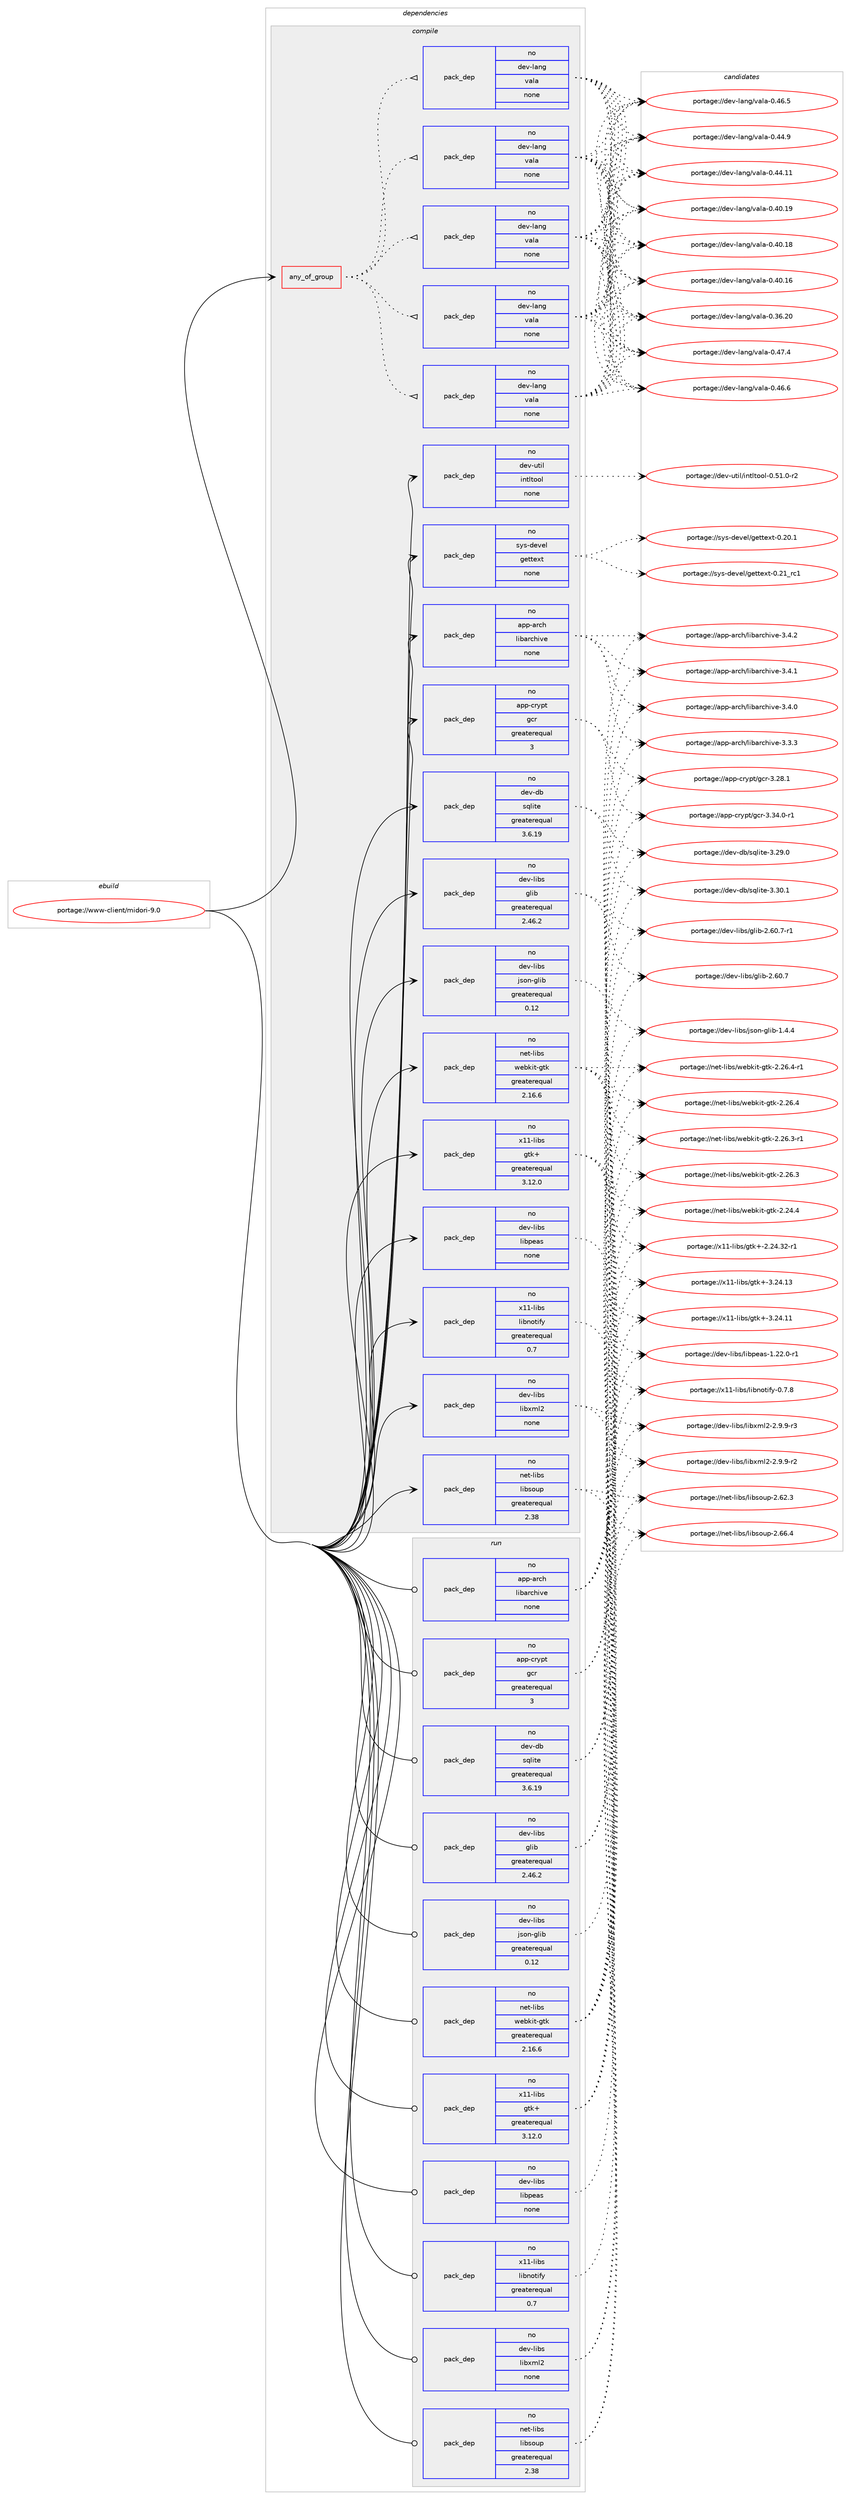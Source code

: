 digraph prolog {

# *************
# Graph options
# *************

newrank=true;
concentrate=true;
compound=true;
graph [rankdir=LR,fontname=Helvetica,fontsize=10,ranksep=1.5];#, ranksep=2.5, nodesep=0.2];
edge  [arrowhead=vee];
node  [fontname=Helvetica,fontsize=10];

# **********
# The ebuild
# **********

subgraph cluster_leftcol {
color=gray;
rank=same;
label=<<i>ebuild</i>>;
id [label="portage://www-client/midori-9.0", color=red, width=4, href="../www-client/midori-9.0.svg"];
}

# ****************
# The dependencies
# ****************

subgraph cluster_midcol {
color=gray;
label=<<i>dependencies</i>>;
subgraph cluster_compile {
fillcolor="#eeeeee";
style=filled;
label=<<i>compile</i>>;
subgraph any504 {
dependency29222 [label=<<TABLE BORDER="0" CELLBORDER="1" CELLSPACING="0" CELLPADDING="4"><TR><TD CELLPADDING="10">any_of_group</TD></TR></TABLE>>, shape=none, color=red];subgraph pack23712 {
dependency29223 [label=<<TABLE BORDER="0" CELLBORDER="1" CELLSPACING="0" CELLPADDING="4" WIDTH="220"><TR><TD ROWSPAN="6" CELLPADDING="30">pack_dep</TD></TR><TR><TD WIDTH="110">no</TD></TR><TR><TD>dev-lang</TD></TR><TR><TD>vala</TD></TR><TR><TD>none</TD></TR><TR><TD></TD></TR></TABLE>>, shape=none, color=blue];
}
dependency29222:e -> dependency29223:w [weight=20,style="dotted",arrowhead="oinv"];
subgraph pack23713 {
dependency29224 [label=<<TABLE BORDER="0" CELLBORDER="1" CELLSPACING="0" CELLPADDING="4" WIDTH="220"><TR><TD ROWSPAN="6" CELLPADDING="30">pack_dep</TD></TR><TR><TD WIDTH="110">no</TD></TR><TR><TD>dev-lang</TD></TR><TR><TD>vala</TD></TR><TR><TD>none</TD></TR><TR><TD></TD></TR></TABLE>>, shape=none, color=blue];
}
dependency29222:e -> dependency29224:w [weight=20,style="dotted",arrowhead="oinv"];
subgraph pack23714 {
dependency29225 [label=<<TABLE BORDER="0" CELLBORDER="1" CELLSPACING="0" CELLPADDING="4" WIDTH="220"><TR><TD ROWSPAN="6" CELLPADDING="30">pack_dep</TD></TR><TR><TD WIDTH="110">no</TD></TR><TR><TD>dev-lang</TD></TR><TR><TD>vala</TD></TR><TR><TD>none</TD></TR><TR><TD></TD></TR></TABLE>>, shape=none, color=blue];
}
dependency29222:e -> dependency29225:w [weight=20,style="dotted",arrowhead="oinv"];
subgraph pack23715 {
dependency29226 [label=<<TABLE BORDER="0" CELLBORDER="1" CELLSPACING="0" CELLPADDING="4" WIDTH="220"><TR><TD ROWSPAN="6" CELLPADDING="30">pack_dep</TD></TR><TR><TD WIDTH="110">no</TD></TR><TR><TD>dev-lang</TD></TR><TR><TD>vala</TD></TR><TR><TD>none</TD></TR><TR><TD></TD></TR></TABLE>>, shape=none, color=blue];
}
dependency29222:e -> dependency29226:w [weight=20,style="dotted",arrowhead="oinv"];
subgraph pack23716 {
dependency29227 [label=<<TABLE BORDER="0" CELLBORDER="1" CELLSPACING="0" CELLPADDING="4" WIDTH="220"><TR><TD ROWSPAN="6" CELLPADDING="30">pack_dep</TD></TR><TR><TD WIDTH="110">no</TD></TR><TR><TD>dev-lang</TD></TR><TR><TD>vala</TD></TR><TR><TD>none</TD></TR><TR><TD></TD></TR></TABLE>>, shape=none, color=blue];
}
dependency29222:e -> dependency29227:w [weight=20,style="dotted",arrowhead="oinv"];
}
id:e -> dependency29222:w [weight=20,style="solid",arrowhead="vee"];
subgraph pack23717 {
dependency29228 [label=<<TABLE BORDER="0" CELLBORDER="1" CELLSPACING="0" CELLPADDING="4" WIDTH="220"><TR><TD ROWSPAN="6" CELLPADDING="30">pack_dep</TD></TR><TR><TD WIDTH="110">no</TD></TR><TR><TD>app-arch</TD></TR><TR><TD>libarchive</TD></TR><TR><TD>none</TD></TR><TR><TD></TD></TR></TABLE>>, shape=none, color=blue];
}
id:e -> dependency29228:w [weight=20,style="solid",arrowhead="vee"];
subgraph pack23718 {
dependency29229 [label=<<TABLE BORDER="0" CELLBORDER="1" CELLSPACING="0" CELLPADDING="4" WIDTH="220"><TR><TD ROWSPAN="6" CELLPADDING="30">pack_dep</TD></TR><TR><TD WIDTH="110">no</TD></TR><TR><TD>app-crypt</TD></TR><TR><TD>gcr</TD></TR><TR><TD>greaterequal</TD></TR><TR><TD>3</TD></TR></TABLE>>, shape=none, color=blue];
}
id:e -> dependency29229:w [weight=20,style="solid",arrowhead="vee"];
subgraph pack23719 {
dependency29230 [label=<<TABLE BORDER="0" CELLBORDER="1" CELLSPACING="0" CELLPADDING="4" WIDTH="220"><TR><TD ROWSPAN="6" CELLPADDING="30">pack_dep</TD></TR><TR><TD WIDTH="110">no</TD></TR><TR><TD>dev-db</TD></TR><TR><TD>sqlite</TD></TR><TR><TD>greaterequal</TD></TR><TR><TD>3.6.19</TD></TR></TABLE>>, shape=none, color=blue];
}
id:e -> dependency29230:w [weight=20,style="solid",arrowhead="vee"];
subgraph pack23720 {
dependency29231 [label=<<TABLE BORDER="0" CELLBORDER="1" CELLSPACING="0" CELLPADDING="4" WIDTH="220"><TR><TD ROWSPAN="6" CELLPADDING="30">pack_dep</TD></TR><TR><TD WIDTH="110">no</TD></TR><TR><TD>dev-libs</TD></TR><TR><TD>glib</TD></TR><TR><TD>greaterequal</TD></TR><TR><TD>2.46.2</TD></TR></TABLE>>, shape=none, color=blue];
}
id:e -> dependency29231:w [weight=20,style="solid",arrowhead="vee"];
subgraph pack23721 {
dependency29232 [label=<<TABLE BORDER="0" CELLBORDER="1" CELLSPACING="0" CELLPADDING="4" WIDTH="220"><TR><TD ROWSPAN="6" CELLPADDING="30">pack_dep</TD></TR><TR><TD WIDTH="110">no</TD></TR><TR><TD>dev-libs</TD></TR><TR><TD>json-glib</TD></TR><TR><TD>greaterequal</TD></TR><TR><TD>0.12</TD></TR></TABLE>>, shape=none, color=blue];
}
id:e -> dependency29232:w [weight=20,style="solid",arrowhead="vee"];
subgraph pack23722 {
dependency29233 [label=<<TABLE BORDER="0" CELLBORDER="1" CELLSPACING="0" CELLPADDING="4" WIDTH="220"><TR><TD ROWSPAN="6" CELLPADDING="30">pack_dep</TD></TR><TR><TD WIDTH="110">no</TD></TR><TR><TD>dev-libs</TD></TR><TR><TD>libpeas</TD></TR><TR><TD>none</TD></TR><TR><TD></TD></TR></TABLE>>, shape=none, color=blue];
}
id:e -> dependency29233:w [weight=20,style="solid",arrowhead="vee"];
subgraph pack23723 {
dependency29234 [label=<<TABLE BORDER="0" CELLBORDER="1" CELLSPACING="0" CELLPADDING="4" WIDTH="220"><TR><TD ROWSPAN="6" CELLPADDING="30">pack_dep</TD></TR><TR><TD WIDTH="110">no</TD></TR><TR><TD>dev-libs</TD></TR><TR><TD>libxml2</TD></TR><TR><TD>none</TD></TR><TR><TD></TD></TR></TABLE>>, shape=none, color=blue];
}
id:e -> dependency29234:w [weight=20,style="solid",arrowhead="vee"];
subgraph pack23724 {
dependency29235 [label=<<TABLE BORDER="0" CELLBORDER="1" CELLSPACING="0" CELLPADDING="4" WIDTH="220"><TR><TD ROWSPAN="6" CELLPADDING="30">pack_dep</TD></TR><TR><TD WIDTH="110">no</TD></TR><TR><TD>dev-util</TD></TR><TR><TD>intltool</TD></TR><TR><TD>none</TD></TR><TR><TD></TD></TR></TABLE>>, shape=none, color=blue];
}
id:e -> dependency29235:w [weight=20,style="solid",arrowhead="vee"];
subgraph pack23725 {
dependency29236 [label=<<TABLE BORDER="0" CELLBORDER="1" CELLSPACING="0" CELLPADDING="4" WIDTH="220"><TR><TD ROWSPAN="6" CELLPADDING="30">pack_dep</TD></TR><TR><TD WIDTH="110">no</TD></TR><TR><TD>net-libs</TD></TR><TR><TD>libsoup</TD></TR><TR><TD>greaterequal</TD></TR><TR><TD>2.38</TD></TR></TABLE>>, shape=none, color=blue];
}
id:e -> dependency29236:w [weight=20,style="solid",arrowhead="vee"];
subgraph pack23726 {
dependency29237 [label=<<TABLE BORDER="0" CELLBORDER="1" CELLSPACING="0" CELLPADDING="4" WIDTH="220"><TR><TD ROWSPAN="6" CELLPADDING="30">pack_dep</TD></TR><TR><TD WIDTH="110">no</TD></TR><TR><TD>net-libs</TD></TR><TR><TD>webkit-gtk</TD></TR><TR><TD>greaterequal</TD></TR><TR><TD>2.16.6</TD></TR></TABLE>>, shape=none, color=blue];
}
id:e -> dependency29237:w [weight=20,style="solid",arrowhead="vee"];
subgraph pack23727 {
dependency29238 [label=<<TABLE BORDER="0" CELLBORDER="1" CELLSPACING="0" CELLPADDING="4" WIDTH="220"><TR><TD ROWSPAN="6" CELLPADDING="30">pack_dep</TD></TR><TR><TD WIDTH="110">no</TD></TR><TR><TD>sys-devel</TD></TR><TR><TD>gettext</TD></TR><TR><TD>none</TD></TR><TR><TD></TD></TR></TABLE>>, shape=none, color=blue];
}
id:e -> dependency29238:w [weight=20,style="solid",arrowhead="vee"];
subgraph pack23728 {
dependency29239 [label=<<TABLE BORDER="0" CELLBORDER="1" CELLSPACING="0" CELLPADDING="4" WIDTH="220"><TR><TD ROWSPAN="6" CELLPADDING="30">pack_dep</TD></TR><TR><TD WIDTH="110">no</TD></TR><TR><TD>x11-libs</TD></TR><TR><TD>gtk+</TD></TR><TR><TD>greaterequal</TD></TR><TR><TD>3.12.0</TD></TR></TABLE>>, shape=none, color=blue];
}
id:e -> dependency29239:w [weight=20,style="solid",arrowhead="vee"];
subgraph pack23729 {
dependency29240 [label=<<TABLE BORDER="0" CELLBORDER="1" CELLSPACING="0" CELLPADDING="4" WIDTH="220"><TR><TD ROWSPAN="6" CELLPADDING="30">pack_dep</TD></TR><TR><TD WIDTH="110">no</TD></TR><TR><TD>x11-libs</TD></TR><TR><TD>libnotify</TD></TR><TR><TD>greaterequal</TD></TR><TR><TD>0.7</TD></TR></TABLE>>, shape=none, color=blue];
}
id:e -> dependency29240:w [weight=20,style="solid",arrowhead="vee"];
}
subgraph cluster_compileandrun {
fillcolor="#eeeeee";
style=filled;
label=<<i>compile and run</i>>;
}
subgraph cluster_run {
fillcolor="#eeeeee";
style=filled;
label=<<i>run</i>>;
subgraph pack23730 {
dependency29241 [label=<<TABLE BORDER="0" CELLBORDER="1" CELLSPACING="0" CELLPADDING="4" WIDTH="220"><TR><TD ROWSPAN="6" CELLPADDING="30">pack_dep</TD></TR><TR><TD WIDTH="110">no</TD></TR><TR><TD>app-arch</TD></TR><TR><TD>libarchive</TD></TR><TR><TD>none</TD></TR><TR><TD></TD></TR></TABLE>>, shape=none, color=blue];
}
id:e -> dependency29241:w [weight=20,style="solid",arrowhead="odot"];
subgraph pack23731 {
dependency29242 [label=<<TABLE BORDER="0" CELLBORDER="1" CELLSPACING="0" CELLPADDING="4" WIDTH="220"><TR><TD ROWSPAN="6" CELLPADDING="30">pack_dep</TD></TR><TR><TD WIDTH="110">no</TD></TR><TR><TD>app-crypt</TD></TR><TR><TD>gcr</TD></TR><TR><TD>greaterequal</TD></TR><TR><TD>3</TD></TR></TABLE>>, shape=none, color=blue];
}
id:e -> dependency29242:w [weight=20,style="solid",arrowhead="odot"];
subgraph pack23732 {
dependency29243 [label=<<TABLE BORDER="0" CELLBORDER="1" CELLSPACING="0" CELLPADDING="4" WIDTH="220"><TR><TD ROWSPAN="6" CELLPADDING="30">pack_dep</TD></TR><TR><TD WIDTH="110">no</TD></TR><TR><TD>dev-db</TD></TR><TR><TD>sqlite</TD></TR><TR><TD>greaterequal</TD></TR><TR><TD>3.6.19</TD></TR></TABLE>>, shape=none, color=blue];
}
id:e -> dependency29243:w [weight=20,style="solid",arrowhead="odot"];
subgraph pack23733 {
dependency29244 [label=<<TABLE BORDER="0" CELLBORDER="1" CELLSPACING="0" CELLPADDING="4" WIDTH="220"><TR><TD ROWSPAN="6" CELLPADDING="30">pack_dep</TD></TR><TR><TD WIDTH="110">no</TD></TR><TR><TD>dev-libs</TD></TR><TR><TD>glib</TD></TR><TR><TD>greaterequal</TD></TR><TR><TD>2.46.2</TD></TR></TABLE>>, shape=none, color=blue];
}
id:e -> dependency29244:w [weight=20,style="solid",arrowhead="odot"];
subgraph pack23734 {
dependency29245 [label=<<TABLE BORDER="0" CELLBORDER="1" CELLSPACING="0" CELLPADDING="4" WIDTH="220"><TR><TD ROWSPAN="6" CELLPADDING="30">pack_dep</TD></TR><TR><TD WIDTH="110">no</TD></TR><TR><TD>dev-libs</TD></TR><TR><TD>json-glib</TD></TR><TR><TD>greaterequal</TD></TR><TR><TD>0.12</TD></TR></TABLE>>, shape=none, color=blue];
}
id:e -> dependency29245:w [weight=20,style="solid",arrowhead="odot"];
subgraph pack23735 {
dependency29246 [label=<<TABLE BORDER="0" CELLBORDER="1" CELLSPACING="0" CELLPADDING="4" WIDTH="220"><TR><TD ROWSPAN="6" CELLPADDING="30">pack_dep</TD></TR><TR><TD WIDTH="110">no</TD></TR><TR><TD>dev-libs</TD></TR><TR><TD>libpeas</TD></TR><TR><TD>none</TD></TR><TR><TD></TD></TR></TABLE>>, shape=none, color=blue];
}
id:e -> dependency29246:w [weight=20,style="solid",arrowhead="odot"];
subgraph pack23736 {
dependency29247 [label=<<TABLE BORDER="0" CELLBORDER="1" CELLSPACING="0" CELLPADDING="4" WIDTH="220"><TR><TD ROWSPAN="6" CELLPADDING="30">pack_dep</TD></TR><TR><TD WIDTH="110">no</TD></TR><TR><TD>dev-libs</TD></TR><TR><TD>libxml2</TD></TR><TR><TD>none</TD></TR><TR><TD></TD></TR></TABLE>>, shape=none, color=blue];
}
id:e -> dependency29247:w [weight=20,style="solid",arrowhead="odot"];
subgraph pack23737 {
dependency29248 [label=<<TABLE BORDER="0" CELLBORDER="1" CELLSPACING="0" CELLPADDING="4" WIDTH="220"><TR><TD ROWSPAN="6" CELLPADDING="30">pack_dep</TD></TR><TR><TD WIDTH="110">no</TD></TR><TR><TD>net-libs</TD></TR><TR><TD>libsoup</TD></TR><TR><TD>greaterequal</TD></TR><TR><TD>2.38</TD></TR></TABLE>>, shape=none, color=blue];
}
id:e -> dependency29248:w [weight=20,style="solid",arrowhead="odot"];
subgraph pack23738 {
dependency29249 [label=<<TABLE BORDER="0" CELLBORDER="1" CELLSPACING="0" CELLPADDING="4" WIDTH="220"><TR><TD ROWSPAN="6" CELLPADDING="30">pack_dep</TD></TR><TR><TD WIDTH="110">no</TD></TR><TR><TD>net-libs</TD></TR><TR><TD>webkit-gtk</TD></TR><TR><TD>greaterequal</TD></TR><TR><TD>2.16.6</TD></TR></TABLE>>, shape=none, color=blue];
}
id:e -> dependency29249:w [weight=20,style="solid",arrowhead="odot"];
subgraph pack23739 {
dependency29250 [label=<<TABLE BORDER="0" CELLBORDER="1" CELLSPACING="0" CELLPADDING="4" WIDTH="220"><TR><TD ROWSPAN="6" CELLPADDING="30">pack_dep</TD></TR><TR><TD WIDTH="110">no</TD></TR><TR><TD>x11-libs</TD></TR><TR><TD>gtk+</TD></TR><TR><TD>greaterequal</TD></TR><TR><TD>3.12.0</TD></TR></TABLE>>, shape=none, color=blue];
}
id:e -> dependency29250:w [weight=20,style="solid",arrowhead="odot"];
subgraph pack23740 {
dependency29251 [label=<<TABLE BORDER="0" CELLBORDER="1" CELLSPACING="0" CELLPADDING="4" WIDTH="220"><TR><TD ROWSPAN="6" CELLPADDING="30">pack_dep</TD></TR><TR><TD WIDTH="110">no</TD></TR><TR><TD>x11-libs</TD></TR><TR><TD>libnotify</TD></TR><TR><TD>greaterequal</TD></TR><TR><TD>0.7</TD></TR></TABLE>>, shape=none, color=blue];
}
id:e -> dependency29251:w [weight=20,style="solid",arrowhead="odot"];
}
}

# **************
# The candidates
# **************

subgraph cluster_choices {
rank=same;
color=gray;
label=<<i>candidates</i>>;

subgraph choice23712 {
color=black;
nodesep=1;
choice100101118451089711010347118971089745484652554652 [label="portage://dev-lang/vala-0.47.4", color=red, width=4,href="../dev-lang/vala-0.47.4.svg"];
choice100101118451089711010347118971089745484652544654 [label="portage://dev-lang/vala-0.46.6", color=red, width=4,href="../dev-lang/vala-0.46.6.svg"];
choice100101118451089711010347118971089745484652544653 [label="portage://dev-lang/vala-0.46.5", color=red, width=4,href="../dev-lang/vala-0.46.5.svg"];
choice100101118451089711010347118971089745484652524657 [label="portage://dev-lang/vala-0.44.9", color=red, width=4,href="../dev-lang/vala-0.44.9.svg"];
choice10010111845108971101034711897108974548465252464949 [label="portage://dev-lang/vala-0.44.11", color=red, width=4,href="../dev-lang/vala-0.44.11.svg"];
choice10010111845108971101034711897108974548465248464957 [label="portage://dev-lang/vala-0.40.19", color=red, width=4,href="../dev-lang/vala-0.40.19.svg"];
choice10010111845108971101034711897108974548465248464956 [label="portage://dev-lang/vala-0.40.18", color=red, width=4,href="../dev-lang/vala-0.40.18.svg"];
choice10010111845108971101034711897108974548465248464954 [label="portage://dev-lang/vala-0.40.16", color=red, width=4,href="../dev-lang/vala-0.40.16.svg"];
choice10010111845108971101034711897108974548465154465048 [label="portage://dev-lang/vala-0.36.20", color=red, width=4,href="../dev-lang/vala-0.36.20.svg"];
dependency29223:e -> choice100101118451089711010347118971089745484652554652:w [style=dotted,weight="100"];
dependency29223:e -> choice100101118451089711010347118971089745484652544654:w [style=dotted,weight="100"];
dependency29223:e -> choice100101118451089711010347118971089745484652544653:w [style=dotted,weight="100"];
dependency29223:e -> choice100101118451089711010347118971089745484652524657:w [style=dotted,weight="100"];
dependency29223:e -> choice10010111845108971101034711897108974548465252464949:w [style=dotted,weight="100"];
dependency29223:e -> choice10010111845108971101034711897108974548465248464957:w [style=dotted,weight="100"];
dependency29223:e -> choice10010111845108971101034711897108974548465248464956:w [style=dotted,weight="100"];
dependency29223:e -> choice10010111845108971101034711897108974548465248464954:w [style=dotted,weight="100"];
dependency29223:e -> choice10010111845108971101034711897108974548465154465048:w [style=dotted,weight="100"];
}
subgraph choice23713 {
color=black;
nodesep=1;
choice100101118451089711010347118971089745484652554652 [label="portage://dev-lang/vala-0.47.4", color=red, width=4,href="../dev-lang/vala-0.47.4.svg"];
choice100101118451089711010347118971089745484652544654 [label="portage://dev-lang/vala-0.46.6", color=red, width=4,href="../dev-lang/vala-0.46.6.svg"];
choice100101118451089711010347118971089745484652544653 [label="portage://dev-lang/vala-0.46.5", color=red, width=4,href="../dev-lang/vala-0.46.5.svg"];
choice100101118451089711010347118971089745484652524657 [label="portage://dev-lang/vala-0.44.9", color=red, width=4,href="../dev-lang/vala-0.44.9.svg"];
choice10010111845108971101034711897108974548465252464949 [label="portage://dev-lang/vala-0.44.11", color=red, width=4,href="../dev-lang/vala-0.44.11.svg"];
choice10010111845108971101034711897108974548465248464957 [label="portage://dev-lang/vala-0.40.19", color=red, width=4,href="../dev-lang/vala-0.40.19.svg"];
choice10010111845108971101034711897108974548465248464956 [label="portage://dev-lang/vala-0.40.18", color=red, width=4,href="../dev-lang/vala-0.40.18.svg"];
choice10010111845108971101034711897108974548465248464954 [label="portage://dev-lang/vala-0.40.16", color=red, width=4,href="../dev-lang/vala-0.40.16.svg"];
choice10010111845108971101034711897108974548465154465048 [label="portage://dev-lang/vala-0.36.20", color=red, width=4,href="../dev-lang/vala-0.36.20.svg"];
dependency29224:e -> choice100101118451089711010347118971089745484652554652:w [style=dotted,weight="100"];
dependency29224:e -> choice100101118451089711010347118971089745484652544654:w [style=dotted,weight="100"];
dependency29224:e -> choice100101118451089711010347118971089745484652544653:w [style=dotted,weight="100"];
dependency29224:e -> choice100101118451089711010347118971089745484652524657:w [style=dotted,weight="100"];
dependency29224:e -> choice10010111845108971101034711897108974548465252464949:w [style=dotted,weight="100"];
dependency29224:e -> choice10010111845108971101034711897108974548465248464957:w [style=dotted,weight="100"];
dependency29224:e -> choice10010111845108971101034711897108974548465248464956:w [style=dotted,weight="100"];
dependency29224:e -> choice10010111845108971101034711897108974548465248464954:w [style=dotted,weight="100"];
dependency29224:e -> choice10010111845108971101034711897108974548465154465048:w [style=dotted,weight="100"];
}
subgraph choice23714 {
color=black;
nodesep=1;
choice100101118451089711010347118971089745484652554652 [label="portage://dev-lang/vala-0.47.4", color=red, width=4,href="../dev-lang/vala-0.47.4.svg"];
choice100101118451089711010347118971089745484652544654 [label="portage://dev-lang/vala-0.46.6", color=red, width=4,href="../dev-lang/vala-0.46.6.svg"];
choice100101118451089711010347118971089745484652544653 [label="portage://dev-lang/vala-0.46.5", color=red, width=4,href="../dev-lang/vala-0.46.5.svg"];
choice100101118451089711010347118971089745484652524657 [label="portage://dev-lang/vala-0.44.9", color=red, width=4,href="../dev-lang/vala-0.44.9.svg"];
choice10010111845108971101034711897108974548465252464949 [label="portage://dev-lang/vala-0.44.11", color=red, width=4,href="../dev-lang/vala-0.44.11.svg"];
choice10010111845108971101034711897108974548465248464957 [label="portage://dev-lang/vala-0.40.19", color=red, width=4,href="../dev-lang/vala-0.40.19.svg"];
choice10010111845108971101034711897108974548465248464956 [label="portage://dev-lang/vala-0.40.18", color=red, width=4,href="../dev-lang/vala-0.40.18.svg"];
choice10010111845108971101034711897108974548465248464954 [label="portage://dev-lang/vala-0.40.16", color=red, width=4,href="../dev-lang/vala-0.40.16.svg"];
choice10010111845108971101034711897108974548465154465048 [label="portage://dev-lang/vala-0.36.20", color=red, width=4,href="../dev-lang/vala-0.36.20.svg"];
dependency29225:e -> choice100101118451089711010347118971089745484652554652:w [style=dotted,weight="100"];
dependency29225:e -> choice100101118451089711010347118971089745484652544654:w [style=dotted,weight="100"];
dependency29225:e -> choice100101118451089711010347118971089745484652544653:w [style=dotted,weight="100"];
dependency29225:e -> choice100101118451089711010347118971089745484652524657:w [style=dotted,weight="100"];
dependency29225:e -> choice10010111845108971101034711897108974548465252464949:w [style=dotted,weight="100"];
dependency29225:e -> choice10010111845108971101034711897108974548465248464957:w [style=dotted,weight="100"];
dependency29225:e -> choice10010111845108971101034711897108974548465248464956:w [style=dotted,weight="100"];
dependency29225:e -> choice10010111845108971101034711897108974548465248464954:w [style=dotted,weight="100"];
dependency29225:e -> choice10010111845108971101034711897108974548465154465048:w [style=dotted,weight="100"];
}
subgraph choice23715 {
color=black;
nodesep=1;
choice100101118451089711010347118971089745484652554652 [label="portage://dev-lang/vala-0.47.4", color=red, width=4,href="../dev-lang/vala-0.47.4.svg"];
choice100101118451089711010347118971089745484652544654 [label="portage://dev-lang/vala-0.46.6", color=red, width=4,href="../dev-lang/vala-0.46.6.svg"];
choice100101118451089711010347118971089745484652544653 [label="portage://dev-lang/vala-0.46.5", color=red, width=4,href="../dev-lang/vala-0.46.5.svg"];
choice100101118451089711010347118971089745484652524657 [label="portage://dev-lang/vala-0.44.9", color=red, width=4,href="../dev-lang/vala-0.44.9.svg"];
choice10010111845108971101034711897108974548465252464949 [label="portage://dev-lang/vala-0.44.11", color=red, width=4,href="../dev-lang/vala-0.44.11.svg"];
choice10010111845108971101034711897108974548465248464957 [label="portage://dev-lang/vala-0.40.19", color=red, width=4,href="../dev-lang/vala-0.40.19.svg"];
choice10010111845108971101034711897108974548465248464956 [label="portage://dev-lang/vala-0.40.18", color=red, width=4,href="../dev-lang/vala-0.40.18.svg"];
choice10010111845108971101034711897108974548465248464954 [label="portage://dev-lang/vala-0.40.16", color=red, width=4,href="../dev-lang/vala-0.40.16.svg"];
choice10010111845108971101034711897108974548465154465048 [label="portage://dev-lang/vala-0.36.20", color=red, width=4,href="../dev-lang/vala-0.36.20.svg"];
dependency29226:e -> choice100101118451089711010347118971089745484652554652:w [style=dotted,weight="100"];
dependency29226:e -> choice100101118451089711010347118971089745484652544654:w [style=dotted,weight="100"];
dependency29226:e -> choice100101118451089711010347118971089745484652544653:w [style=dotted,weight="100"];
dependency29226:e -> choice100101118451089711010347118971089745484652524657:w [style=dotted,weight="100"];
dependency29226:e -> choice10010111845108971101034711897108974548465252464949:w [style=dotted,weight="100"];
dependency29226:e -> choice10010111845108971101034711897108974548465248464957:w [style=dotted,weight="100"];
dependency29226:e -> choice10010111845108971101034711897108974548465248464956:w [style=dotted,weight="100"];
dependency29226:e -> choice10010111845108971101034711897108974548465248464954:w [style=dotted,weight="100"];
dependency29226:e -> choice10010111845108971101034711897108974548465154465048:w [style=dotted,weight="100"];
}
subgraph choice23716 {
color=black;
nodesep=1;
choice100101118451089711010347118971089745484652554652 [label="portage://dev-lang/vala-0.47.4", color=red, width=4,href="../dev-lang/vala-0.47.4.svg"];
choice100101118451089711010347118971089745484652544654 [label="portage://dev-lang/vala-0.46.6", color=red, width=4,href="../dev-lang/vala-0.46.6.svg"];
choice100101118451089711010347118971089745484652544653 [label="portage://dev-lang/vala-0.46.5", color=red, width=4,href="../dev-lang/vala-0.46.5.svg"];
choice100101118451089711010347118971089745484652524657 [label="portage://dev-lang/vala-0.44.9", color=red, width=4,href="../dev-lang/vala-0.44.9.svg"];
choice10010111845108971101034711897108974548465252464949 [label="portage://dev-lang/vala-0.44.11", color=red, width=4,href="../dev-lang/vala-0.44.11.svg"];
choice10010111845108971101034711897108974548465248464957 [label="portage://dev-lang/vala-0.40.19", color=red, width=4,href="../dev-lang/vala-0.40.19.svg"];
choice10010111845108971101034711897108974548465248464956 [label="portage://dev-lang/vala-0.40.18", color=red, width=4,href="../dev-lang/vala-0.40.18.svg"];
choice10010111845108971101034711897108974548465248464954 [label="portage://dev-lang/vala-0.40.16", color=red, width=4,href="../dev-lang/vala-0.40.16.svg"];
choice10010111845108971101034711897108974548465154465048 [label="portage://dev-lang/vala-0.36.20", color=red, width=4,href="../dev-lang/vala-0.36.20.svg"];
dependency29227:e -> choice100101118451089711010347118971089745484652554652:w [style=dotted,weight="100"];
dependency29227:e -> choice100101118451089711010347118971089745484652544654:w [style=dotted,weight="100"];
dependency29227:e -> choice100101118451089711010347118971089745484652544653:w [style=dotted,weight="100"];
dependency29227:e -> choice100101118451089711010347118971089745484652524657:w [style=dotted,weight="100"];
dependency29227:e -> choice10010111845108971101034711897108974548465252464949:w [style=dotted,weight="100"];
dependency29227:e -> choice10010111845108971101034711897108974548465248464957:w [style=dotted,weight="100"];
dependency29227:e -> choice10010111845108971101034711897108974548465248464956:w [style=dotted,weight="100"];
dependency29227:e -> choice10010111845108971101034711897108974548465248464954:w [style=dotted,weight="100"];
dependency29227:e -> choice10010111845108971101034711897108974548465154465048:w [style=dotted,weight="100"];
}
subgraph choice23717 {
color=black;
nodesep=1;
choice9711211245971149910447108105989711499104105118101455146524650 [label="portage://app-arch/libarchive-3.4.2", color=red, width=4,href="../app-arch/libarchive-3.4.2.svg"];
choice9711211245971149910447108105989711499104105118101455146524649 [label="portage://app-arch/libarchive-3.4.1", color=red, width=4,href="../app-arch/libarchive-3.4.1.svg"];
choice9711211245971149910447108105989711499104105118101455146524648 [label="portage://app-arch/libarchive-3.4.0", color=red, width=4,href="../app-arch/libarchive-3.4.0.svg"];
choice9711211245971149910447108105989711499104105118101455146514651 [label="portage://app-arch/libarchive-3.3.3", color=red, width=4,href="../app-arch/libarchive-3.3.3.svg"];
dependency29228:e -> choice9711211245971149910447108105989711499104105118101455146524650:w [style=dotted,weight="100"];
dependency29228:e -> choice9711211245971149910447108105989711499104105118101455146524649:w [style=dotted,weight="100"];
dependency29228:e -> choice9711211245971149910447108105989711499104105118101455146524648:w [style=dotted,weight="100"];
dependency29228:e -> choice9711211245971149910447108105989711499104105118101455146514651:w [style=dotted,weight="100"];
}
subgraph choice23718 {
color=black;
nodesep=1;
choice9711211245991141211121164710399114455146515246484511449 [label="portage://app-crypt/gcr-3.34.0-r1", color=red, width=4,href="../app-crypt/gcr-3.34.0-r1.svg"];
choice971121124599114121112116471039911445514650564649 [label="portage://app-crypt/gcr-3.28.1", color=red, width=4,href="../app-crypt/gcr-3.28.1.svg"];
dependency29229:e -> choice9711211245991141211121164710399114455146515246484511449:w [style=dotted,weight="100"];
dependency29229:e -> choice971121124599114121112116471039911445514650564649:w [style=dotted,weight="100"];
}
subgraph choice23719 {
color=black;
nodesep=1;
choice10010111845100984711511310810511610145514651484649 [label="portage://dev-db/sqlite-3.30.1", color=red, width=4,href="../dev-db/sqlite-3.30.1.svg"];
choice10010111845100984711511310810511610145514650574648 [label="portage://dev-db/sqlite-3.29.0", color=red, width=4,href="../dev-db/sqlite-3.29.0.svg"];
dependency29230:e -> choice10010111845100984711511310810511610145514651484649:w [style=dotted,weight="100"];
dependency29230:e -> choice10010111845100984711511310810511610145514650574648:w [style=dotted,weight="100"];
}
subgraph choice23720 {
color=black;
nodesep=1;
choice10010111845108105981154710310810598455046544846554511449 [label="portage://dev-libs/glib-2.60.7-r1", color=red, width=4,href="../dev-libs/glib-2.60.7-r1.svg"];
choice1001011184510810598115471031081059845504654484655 [label="portage://dev-libs/glib-2.60.7", color=red, width=4,href="../dev-libs/glib-2.60.7.svg"];
dependency29231:e -> choice10010111845108105981154710310810598455046544846554511449:w [style=dotted,weight="100"];
dependency29231:e -> choice1001011184510810598115471031081059845504654484655:w [style=dotted,weight="100"];
}
subgraph choice23721 {
color=black;
nodesep=1;
choice1001011184510810598115471061151111104510310810598454946524652 [label="portage://dev-libs/json-glib-1.4.4", color=red, width=4,href="../dev-libs/json-glib-1.4.4.svg"];
dependency29232:e -> choice1001011184510810598115471061151111104510310810598454946524652:w [style=dotted,weight="100"];
}
subgraph choice23722 {
color=black;
nodesep=1;
choice1001011184510810598115471081059811210197115454946505046484511449 [label="portage://dev-libs/libpeas-1.22.0-r1", color=red, width=4,href="../dev-libs/libpeas-1.22.0-r1.svg"];
dependency29233:e -> choice1001011184510810598115471081059811210197115454946505046484511449:w [style=dotted,weight="100"];
}
subgraph choice23723 {
color=black;
nodesep=1;
choice10010111845108105981154710810598120109108504550465746574511451 [label="portage://dev-libs/libxml2-2.9.9-r3", color=red, width=4,href="../dev-libs/libxml2-2.9.9-r3.svg"];
choice10010111845108105981154710810598120109108504550465746574511450 [label="portage://dev-libs/libxml2-2.9.9-r2", color=red, width=4,href="../dev-libs/libxml2-2.9.9-r2.svg"];
dependency29234:e -> choice10010111845108105981154710810598120109108504550465746574511451:w [style=dotted,weight="100"];
dependency29234:e -> choice10010111845108105981154710810598120109108504550465746574511450:w [style=dotted,weight="100"];
}
subgraph choice23724 {
color=black;
nodesep=1;
choice1001011184511711610510847105110116108116111111108454846534946484511450 [label="portage://dev-util/intltool-0.51.0-r2", color=red, width=4,href="../dev-util/intltool-0.51.0-r2.svg"];
dependency29235:e -> choice1001011184511711610510847105110116108116111111108454846534946484511450:w [style=dotted,weight="100"];
}
subgraph choice23725 {
color=black;
nodesep=1;
choice1101011164510810598115471081059811511111711245504654544652 [label="portage://net-libs/libsoup-2.66.4", color=red, width=4,href="../net-libs/libsoup-2.66.4.svg"];
choice1101011164510810598115471081059811511111711245504654504651 [label="portage://net-libs/libsoup-2.62.3", color=red, width=4,href="../net-libs/libsoup-2.62.3.svg"];
dependency29236:e -> choice1101011164510810598115471081059811511111711245504654544652:w [style=dotted,weight="100"];
dependency29236:e -> choice1101011164510810598115471081059811511111711245504654504651:w [style=dotted,weight="100"];
}
subgraph choice23726 {
color=black;
nodesep=1;
choice1101011164510810598115471191019810710511645103116107455046505446524511449 [label="portage://net-libs/webkit-gtk-2.26.4-r1", color=red, width=4,href="../net-libs/webkit-gtk-2.26.4-r1.svg"];
choice110101116451081059811547119101981071051164510311610745504650544652 [label="portage://net-libs/webkit-gtk-2.26.4", color=red, width=4,href="../net-libs/webkit-gtk-2.26.4.svg"];
choice1101011164510810598115471191019810710511645103116107455046505446514511449 [label="portage://net-libs/webkit-gtk-2.26.3-r1", color=red, width=4,href="../net-libs/webkit-gtk-2.26.3-r1.svg"];
choice110101116451081059811547119101981071051164510311610745504650544651 [label="portage://net-libs/webkit-gtk-2.26.3", color=red, width=4,href="../net-libs/webkit-gtk-2.26.3.svg"];
choice110101116451081059811547119101981071051164510311610745504650524652 [label="portage://net-libs/webkit-gtk-2.24.4", color=red, width=4,href="../net-libs/webkit-gtk-2.24.4.svg"];
dependency29237:e -> choice1101011164510810598115471191019810710511645103116107455046505446524511449:w [style=dotted,weight="100"];
dependency29237:e -> choice110101116451081059811547119101981071051164510311610745504650544652:w [style=dotted,weight="100"];
dependency29237:e -> choice1101011164510810598115471191019810710511645103116107455046505446514511449:w [style=dotted,weight="100"];
dependency29237:e -> choice110101116451081059811547119101981071051164510311610745504650544651:w [style=dotted,weight="100"];
dependency29237:e -> choice110101116451081059811547119101981071051164510311610745504650524652:w [style=dotted,weight="100"];
}
subgraph choice23727 {
color=black;
nodesep=1;
choice11512111545100101118101108471031011161161011201164548465049951149949 [label="portage://sys-devel/gettext-0.21_rc1", color=red, width=4,href="../sys-devel/gettext-0.21_rc1.svg"];
choice115121115451001011181011084710310111611610112011645484650484649 [label="portage://sys-devel/gettext-0.20.1", color=red, width=4,href="../sys-devel/gettext-0.20.1.svg"];
dependency29238:e -> choice11512111545100101118101108471031011161161011201164548465049951149949:w [style=dotted,weight="100"];
dependency29238:e -> choice115121115451001011181011084710310111611610112011645484650484649:w [style=dotted,weight="100"];
}
subgraph choice23728 {
color=black;
nodesep=1;
choice1204949451081059811547103116107434551465052464951 [label="portage://x11-libs/gtk+-3.24.13", color=red, width=4,href="../x11-libs/gtk+-3.24.13.svg"];
choice1204949451081059811547103116107434551465052464949 [label="portage://x11-libs/gtk+-3.24.11", color=red, width=4,href="../x11-libs/gtk+-3.24.11.svg"];
choice12049494510810598115471031161074345504650524651504511449 [label="portage://x11-libs/gtk+-2.24.32-r1", color=red, width=4,href="../x11-libs/gtk+-2.24.32-r1.svg"];
dependency29239:e -> choice1204949451081059811547103116107434551465052464951:w [style=dotted,weight="100"];
dependency29239:e -> choice1204949451081059811547103116107434551465052464949:w [style=dotted,weight="100"];
dependency29239:e -> choice12049494510810598115471031161074345504650524651504511449:w [style=dotted,weight="100"];
}
subgraph choice23729 {
color=black;
nodesep=1;
choice120494945108105981154710810598110111116105102121454846554656 [label="portage://x11-libs/libnotify-0.7.8", color=red, width=4,href="../x11-libs/libnotify-0.7.8.svg"];
dependency29240:e -> choice120494945108105981154710810598110111116105102121454846554656:w [style=dotted,weight="100"];
}
subgraph choice23730 {
color=black;
nodesep=1;
choice9711211245971149910447108105989711499104105118101455146524650 [label="portage://app-arch/libarchive-3.4.2", color=red, width=4,href="../app-arch/libarchive-3.4.2.svg"];
choice9711211245971149910447108105989711499104105118101455146524649 [label="portage://app-arch/libarchive-3.4.1", color=red, width=4,href="../app-arch/libarchive-3.4.1.svg"];
choice9711211245971149910447108105989711499104105118101455146524648 [label="portage://app-arch/libarchive-3.4.0", color=red, width=4,href="../app-arch/libarchive-3.4.0.svg"];
choice9711211245971149910447108105989711499104105118101455146514651 [label="portage://app-arch/libarchive-3.3.3", color=red, width=4,href="../app-arch/libarchive-3.3.3.svg"];
dependency29241:e -> choice9711211245971149910447108105989711499104105118101455146524650:w [style=dotted,weight="100"];
dependency29241:e -> choice9711211245971149910447108105989711499104105118101455146524649:w [style=dotted,weight="100"];
dependency29241:e -> choice9711211245971149910447108105989711499104105118101455146524648:w [style=dotted,weight="100"];
dependency29241:e -> choice9711211245971149910447108105989711499104105118101455146514651:w [style=dotted,weight="100"];
}
subgraph choice23731 {
color=black;
nodesep=1;
choice9711211245991141211121164710399114455146515246484511449 [label="portage://app-crypt/gcr-3.34.0-r1", color=red, width=4,href="../app-crypt/gcr-3.34.0-r1.svg"];
choice971121124599114121112116471039911445514650564649 [label="portage://app-crypt/gcr-3.28.1", color=red, width=4,href="../app-crypt/gcr-3.28.1.svg"];
dependency29242:e -> choice9711211245991141211121164710399114455146515246484511449:w [style=dotted,weight="100"];
dependency29242:e -> choice971121124599114121112116471039911445514650564649:w [style=dotted,weight="100"];
}
subgraph choice23732 {
color=black;
nodesep=1;
choice10010111845100984711511310810511610145514651484649 [label="portage://dev-db/sqlite-3.30.1", color=red, width=4,href="../dev-db/sqlite-3.30.1.svg"];
choice10010111845100984711511310810511610145514650574648 [label="portage://dev-db/sqlite-3.29.0", color=red, width=4,href="../dev-db/sqlite-3.29.0.svg"];
dependency29243:e -> choice10010111845100984711511310810511610145514651484649:w [style=dotted,weight="100"];
dependency29243:e -> choice10010111845100984711511310810511610145514650574648:w [style=dotted,weight="100"];
}
subgraph choice23733 {
color=black;
nodesep=1;
choice10010111845108105981154710310810598455046544846554511449 [label="portage://dev-libs/glib-2.60.7-r1", color=red, width=4,href="../dev-libs/glib-2.60.7-r1.svg"];
choice1001011184510810598115471031081059845504654484655 [label="portage://dev-libs/glib-2.60.7", color=red, width=4,href="../dev-libs/glib-2.60.7.svg"];
dependency29244:e -> choice10010111845108105981154710310810598455046544846554511449:w [style=dotted,weight="100"];
dependency29244:e -> choice1001011184510810598115471031081059845504654484655:w [style=dotted,weight="100"];
}
subgraph choice23734 {
color=black;
nodesep=1;
choice1001011184510810598115471061151111104510310810598454946524652 [label="portage://dev-libs/json-glib-1.4.4", color=red, width=4,href="../dev-libs/json-glib-1.4.4.svg"];
dependency29245:e -> choice1001011184510810598115471061151111104510310810598454946524652:w [style=dotted,weight="100"];
}
subgraph choice23735 {
color=black;
nodesep=1;
choice1001011184510810598115471081059811210197115454946505046484511449 [label="portage://dev-libs/libpeas-1.22.0-r1", color=red, width=4,href="../dev-libs/libpeas-1.22.0-r1.svg"];
dependency29246:e -> choice1001011184510810598115471081059811210197115454946505046484511449:w [style=dotted,weight="100"];
}
subgraph choice23736 {
color=black;
nodesep=1;
choice10010111845108105981154710810598120109108504550465746574511451 [label="portage://dev-libs/libxml2-2.9.9-r3", color=red, width=4,href="../dev-libs/libxml2-2.9.9-r3.svg"];
choice10010111845108105981154710810598120109108504550465746574511450 [label="portage://dev-libs/libxml2-2.9.9-r2", color=red, width=4,href="../dev-libs/libxml2-2.9.9-r2.svg"];
dependency29247:e -> choice10010111845108105981154710810598120109108504550465746574511451:w [style=dotted,weight="100"];
dependency29247:e -> choice10010111845108105981154710810598120109108504550465746574511450:w [style=dotted,weight="100"];
}
subgraph choice23737 {
color=black;
nodesep=1;
choice1101011164510810598115471081059811511111711245504654544652 [label="portage://net-libs/libsoup-2.66.4", color=red, width=4,href="../net-libs/libsoup-2.66.4.svg"];
choice1101011164510810598115471081059811511111711245504654504651 [label="portage://net-libs/libsoup-2.62.3", color=red, width=4,href="../net-libs/libsoup-2.62.3.svg"];
dependency29248:e -> choice1101011164510810598115471081059811511111711245504654544652:w [style=dotted,weight="100"];
dependency29248:e -> choice1101011164510810598115471081059811511111711245504654504651:w [style=dotted,weight="100"];
}
subgraph choice23738 {
color=black;
nodesep=1;
choice1101011164510810598115471191019810710511645103116107455046505446524511449 [label="portage://net-libs/webkit-gtk-2.26.4-r1", color=red, width=4,href="../net-libs/webkit-gtk-2.26.4-r1.svg"];
choice110101116451081059811547119101981071051164510311610745504650544652 [label="portage://net-libs/webkit-gtk-2.26.4", color=red, width=4,href="../net-libs/webkit-gtk-2.26.4.svg"];
choice1101011164510810598115471191019810710511645103116107455046505446514511449 [label="portage://net-libs/webkit-gtk-2.26.3-r1", color=red, width=4,href="../net-libs/webkit-gtk-2.26.3-r1.svg"];
choice110101116451081059811547119101981071051164510311610745504650544651 [label="portage://net-libs/webkit-gtk-2.26.3", color=red, width=4,href="../net-libs/webkit-gtk-2.26.3.svg"];
choice110101116451081059811547119101981071051164510311610745504650524652 [label="portage://net-libs/webkit-gtk-2.24.4", color=red, width=4,href="../net-libs/webkit-gtk-2.24.4.svg"];
dependency29249:e -> choice1101011164510810598115471191019810710511645103116107455046505446524511449:w [style=dotted,weight="100"];
dependency29249:e -> choice110101116451081059811547119101981071051164510311610745504650544652:w [style=dotted,weight="100"];
dependency29249:e -> choice1101011164510810598115471191019810710511645103116107455046505446514511449:w [style=dotted,weight="100"];
dependency29249:e -> choice110101116451081059811547119101981071051164510311610745504650544651:w [style=dotted,weight="100"];
dependency29249:e -> choice110101116451081059811547119101981071051164510311610745504650524652:w [style=dotted,weight="100"];
}
subgraph choice23739 {
color=black;
nodesep=1;
choice1204949451081059811547103116107434551465052464951 [label="portage://x11-libs/gtk+-3.24.13", color=red, width=4,href="../x11-libs/gtk+-3.24.13.svg"];
choice1204949451081059811547103116107434551465052464949 [label="portage://x11-libs/gtk+-3.24.11", color=red, width=4,href="../x11-libs/gtk+-3.24.11.svg"];
choice12049494510810598115471031161074345504650524651504511449 [label="portage://x11-libs/gtk+-2.24.32-r1", color=red, width=4,href="../x11-libs/gtk+-2.24.32-r1.svg"];
dependency29250:e -> choice1204949451081059811547103116107434551465052464951:w [style=dotted,weight="100"];
dependency29250:e -> choice1204949451081059811547103116107434551465052464949:w [style=dotted,weight="100"];
dependency29250:e -> choice12049494510810598115471031161074345504650524651504511449:w [style=dotted,weight="100"];
}
subgraph choice23740 {
color=black;
nodesep=1;
choice120494945108105981154710810598110111116105102121454846554656 [label="portage://x11-libs/libnotify-0.7.8", color=red, width=4,href="../x11-libs/libnotify-0.7.8.svg"];
dependency29251:e -> choice120494945108105981154710810598110111116105102121454846554656:w [style=dotted,weight="100"];
}
}

}
